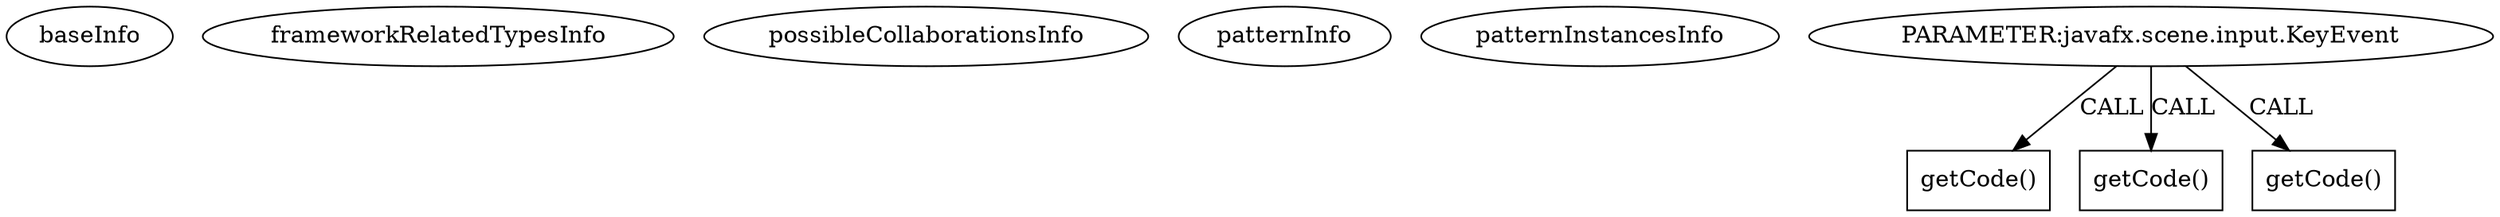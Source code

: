 digraph {
baseInfo[graphId=771,category="pattern",isAnonymous=false,possibleRelation=false]
frameworkRelatedTypesInfo[]
possibleCollaborationsInfo[]
patternInfo[frequency=20.0,patternRootClient=null]
patternInstancesInfo[0="nablex-jfx-control-date~/nablex-jfx-control-date/jfx-control-date-master/src/main/java/be/nabu/jfx/control/date/DatePicker.java~void initialize()~3726",1="Ellen102-cirkeltje~/Ellen102-cirkeltje/cirkeltje-master/src/testbeweging/vier.java~void start(javafx.stage.Stage)~413",2="UrsKR-fxcalendar~/UrsKR-fxcalendar/fxcalendar-master/src/main/java/com/sai/javafx/calendar/FXCalendar.java~void configureCalendar()~1523",3="jeyoon-Snake~/jeyoon-Snake/Snake-master/src/Snake.java~void Snake(World)~3317",4="Ellen102-cirkeltje~/Ellen102-cirkeltje/cirkeltje-master/src/testbeweging/drie.java~void start(javafx.stage.Stage)~407",5="Enriqe-Breaking-Bad-Brick-Breaker~/Enriqe-Breaking-Bad-Brick-Breaker/Breaking-Bad-Brick-Breaker-master/src/bbbrickbreaker/Level.java~void initContent(int)~446",6="JASCValentine-BrickBreaker~/JASCValentine-BrickBreaker/BrickBreaker-master/src/brickbreaker/Level.java~void initContent(int)~562",7="bianconejo-CEFX~/bianconejo-CEFX/CEFX-master/src/cefx/util/AutoCompleteComboBoxListener.java~AutoCompleteComboBoxListener~2166",8="syd711-mephisto_fx~/syd711-mephisto_fx/mephisto_fx-master/src/main/java/de/mephisto/radiofx/MephistoRadioFX.java~void addStateListener(javafx.stage.Stage)~4406",9="glurbi-labifx~/glurbi-labifx/labifx-master/src/main/java/glurbi/labifx/Menu.java~void install(javafx.scene.layout.Pane)~2767",10="Ellen102-test2~/Ellen102-test2/test2-master/src/test2/Test2.java~void start(javafx.stage.Stage)~426",11="Ellen102-cirkeltje~/Ellen102-cirkeltje/cirkeltje-master/src/xml2beeld/vijf.java~void start(javafx.stage.Stage)~418",12="johnwatson11218-cardcitefx~/johnwatson11218-cardcitefx/cardcitefx-master/Cardcite/src/main/java/cardcite/ui/CardCiteMain.java~void start(javafx.stage.Stage)~3359",13="Ellen102-cirkeltje~/Ellen102-cirkeltje/cirkeltje-master/src/testbeweging/twee.java~void start(javafx.stage.Stage)~411",14="Ellen102-cirkeltje~/Ellen102-cirkeltje/cirkeltje-master/src/xml2beeld/zes.java~void start(javafx.stage.Stage)~416",15="gregory-lyons-voyage-to-venus~/gregory-lyons-voyage-to-venus/voyage-to-venus-master/src/game_gml14/KeyPressedHandler.java~KeyPressedHandler~2819",16="AaronJRubin-javafx-pong~/AaronJRubin-javafx-pong/javafx-pong-master/src/main/java/game/Game.java~void Game(javafx.stage.Stage,int,int,double,boolean,boolean,boolean,boolean)~103"]
5[label="PARAMETER:javafx.scene.input.KeyEvent",vertexType="PARAMETER_DECLARATION",isFrameworkType=false]
17[label="getCode()",vertexType="INSIDE_CALL",isFrameworkType=false,shape=box]
8[label="getCode()",vertexType="INSIDE_CALL",isFrameworkType=false,shape=box]
15[label="getCode()",vertexType="INSIDE_CALL",isFrameworkType=false,shape=box]
5->8[label="CALL"]
5->17[label="CALL"]
5->15[label="CALL"]
}
